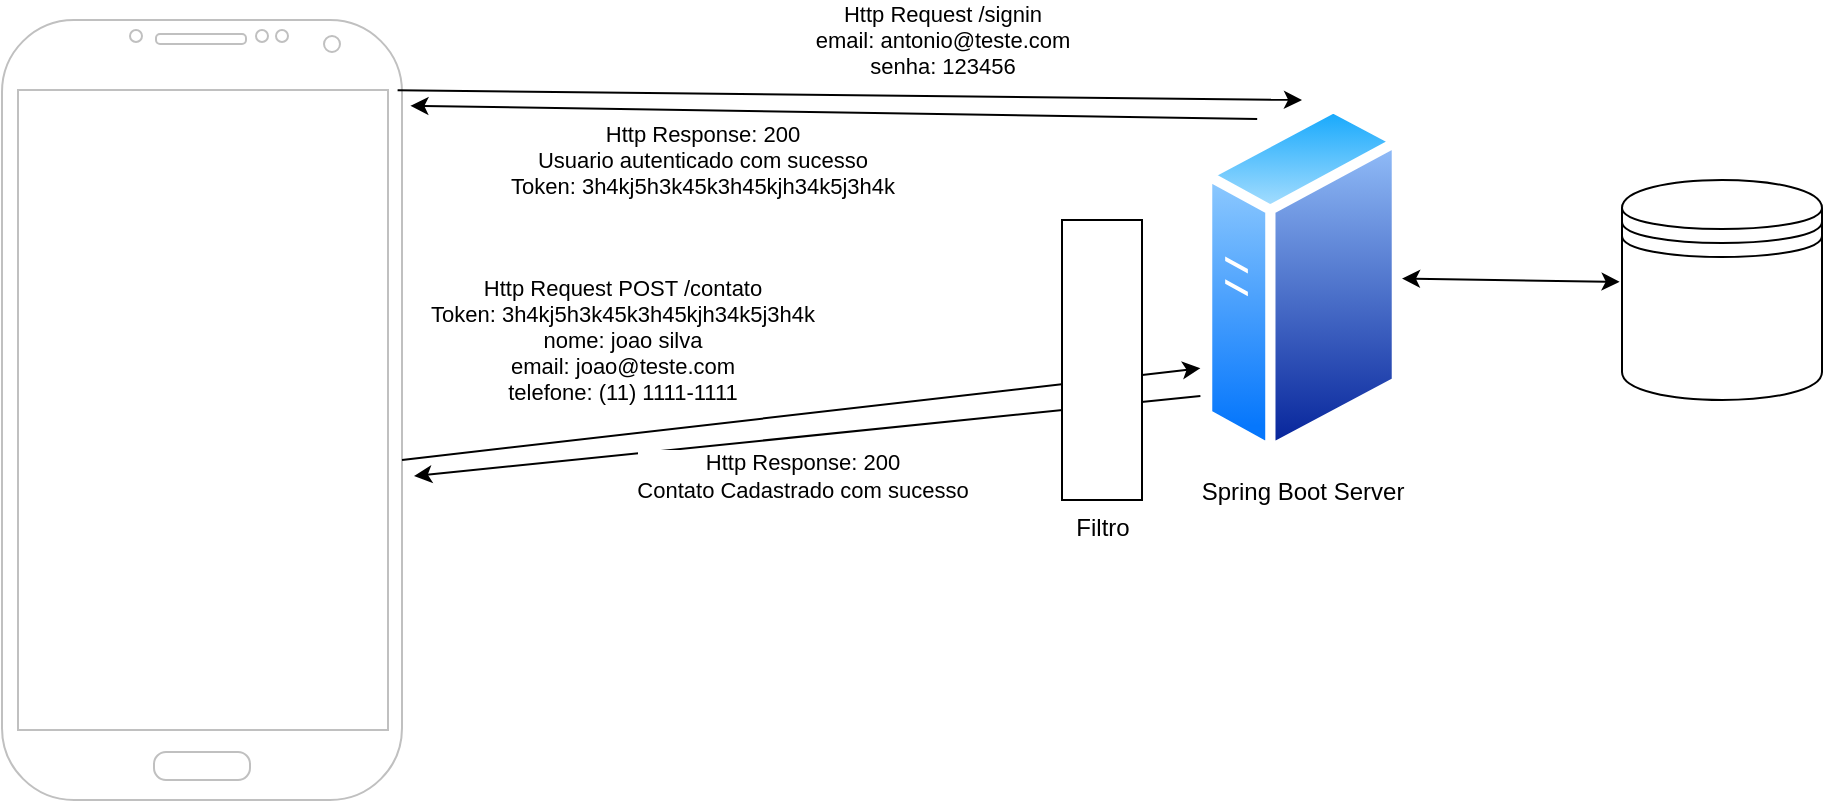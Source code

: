 <mxfile version="28.2.7">
  <diagram name="Página-1" id="4PLm4yuQ6MWLN8xrNzPr">
    <mxGraphModel dx="1134" dy="476" grid="1" gridSize="10" guides="1" tooltips="1" connect="1" arrows="1" fold="1" page="1" pageScale="1" pageWidth="827" pageHeight="1169" math="0" shadow="0">
      <root>
        <mxCell id="0" />
        <mxCell id="1" parent="0" />
        <mxCell id="1UTrnUIsV_9sJApoUBW6-1" value="" style="verticalLabelPosition=bottom;verticalAlign=top;html=1;shadow=0;dashed=0;strokeWidth=1;shape=mxgraph.android.phone2;strokeColor=#c0c0c0;" vertex="1" parent="1">
          <mxGeometry x="30" y="50" width="200" height="390" as="geometry" />
        </mxCell>
        <mxCell id="1UTrnUIsV_9sJApoUBW6-2" value="Spring Boot Server" style="image;aspect=fixed;perimeter=ellipsePerimeter;html=1;align=center;shadow=0;dashed=0;spacingTop=3;image=img/lib/active_directory/generic_server.svg;" vertex="1" parent="1">
          <mxGeometry x="630" y="90" width="100" height="178.57" as="geometry" />
        </mxCell>
        <mxCell id="1UTrnUIsV_9sJApoUBW6-3" value="" style="shape=datastore;whiteSpace=wrap;html=1;" vertex="1" parent="1">
          <mxGeometry x="840" y="130" width="100" height="110" as="geometry" />
        </mxCell>
        <mxCell id="1UTrnUIsV_9sJApoUBW6-4" value="" style="endArrow=classic;startArrow=classic;html=1;rounded=0;entryX=1;entryY=0.5;entryDx=0;entryDy=0;exitX=-0.012;exitY=0.463;exitDx=0;exitDy=0;exitPerimeter=0;" edge="1" parent="1" source="1UTrnUIsV_9sJApoUBW6-3" target="1UTrnUIsV_9sJApoUBW6-2">
          <mxGeometry width="50" height="50" relative="1" as="geometry">
            <mxPoint x="440" y="310" as="sourcePoint" />
            <mxPoint x="490" y="260" as="targetPoint" />
          </mxGeometry>
        </mxCell>
        <mxCell id="1UTrnUIsV_9sJApoUBW6-5" value="Http Request /signin&lt;div&gt;email: antonio@teste.com&lt;/div&gt;&lt;div&gt;senha: 123456&lt;/div&gt;" style="endArrow=classic;html=1;rounded=0;exitX=0.989;exitY=0.09;exitDx=0;exitDy=0;exitPerimeter=0;entryX=0.5;entryY=0;entryDx=0;entryDy=0;" edge="1" parent="1" source="1UTrnUIsV_9sJApoUBW6-1" target="1UTrnUIsV_9sJApoUBW6-2">
          <mxGeometry x="0.203" y="28" width="50" height="50" relative="1" as="geometry">
            <mxPoint x="440" y="310" as="sourcePoint" />
            <mxPoint x="490" y="260" as="targetPoint" />
            <mxPoint as="offset" />
          </mxGeometry>
        </mxCell>
        <mxCell id="1UTrnUIsV_9sJApoUBW6-6" value="Http Response: 200&lt;div&gt;Usuario autenticado com sucesso&lt;/div&gt;&lt;div&gt;Token: 3h4kj5h3k45k3h45kjh34k5j3h4k&lt;/div&gt;" style="endArrow=classic;html=1;rounded=0;exitX=0.25;exitY=0;exitDx=0;exitDy=0;entryX=1.021;entryY=0.11;entryDx=0;entryDy=0;entryPerimeter=0;" edge="1" parent="1" source="1UTrnUIsV_9sJApoUBW6-2" target="1UTrnUIsV_9sJApoUBW6-1">
          <mxGeometry x="0.311" y="25" width="50" height="50" relative="1" as="geometry">
            <mxPoint x="430" y="200" as="sourcePoint" />
            <mxPoint x="480" y="150" as="targetPoint" />
            <mxPoint as="offset" />
          </mxGeometry>
        </mxCell>
        <mxCell id="1UTrnUIsV_9sJApoUBW6-8" value="Http Request POST /contato&lt;div&gt;Token: 3h4kj5h3k45k3h45kjh34k5j3h4k&lt;br&gt;&lt;div&gt;nome: joao silva&lt;/div&gt;&lt;div&gt;email: joao@teste.com&lt;/div&gt;&lt;div&gt;telefone: (11) 1111-1111&lt;/div&gt;&lt;/div&gt;" style="endArrow=classic;html=1;rounded=0;exitX=0.989;exitY=0.09;exitDx=0;exitDy=0;exitPerimeter=0;entryX=-0.008;entryY=0.751;entryDx=0;entryDy=0;entryPerimeter=0;" edge="1" parent="1" target="1UTrnUIsV_9sJApoUBW6-2">
          <mxGeometry x="-0.422" y="47" width="50" height="50" relative="1" as="geometry">
            <mxPoint x="230" y="270" as="sourcePoint" />
            <mxPoint x="682" y="275" as="targetPoint" />
            <mxPoint as="offset" />
          </mxGeometry>
        </mxCell>
        <mxCell id="1UTrnUIsV_9sJApoUBW6-9" value="Http Response: 200&lt;div&gt;Contato Cadastrado com sucesso&lt;/div&gt;" style="endArrow=classic;html=1;rounded=0;exitX=-0.008;exitY=0.829;exitDx=0;exitDy=0;entryX=1.021;entryY=0.11;entryDx=0;entryDy=0;entryPerimeter=0;exitPerimeter=0;" edge="1" parent="1" source="1UTrnUIsV_9sJApoUBW6-2">
          <mxGeometry x="0.023" y="20" width="50" height="50" relative="1" as="geometry">
            <mxPoint x="660" y="284" as="sourcePoint" />
            <mxPoint x="236" y="278" as="targetPoint" />
            <mxPoint as="offset" />
          </mxGeometry>
        </mxCell>
        <mxCell id="1UTrnUIsV_9sJApoUBW6-13" value="Filtro" style="verticalLabelPosition=bottom;verticalAlign=top;html=1;shape=mxgraph.basic.rect;fillColor2=none;strokeWidth=1;size=20;indent=5;" vertex="1" parent="1">
          <mxGeometry x="560" y="150" width="40" height="140" as="geometry" />
        </mxCell>
      </root>
    </mxGraphModel>
  </diagram>
</mxfile>
